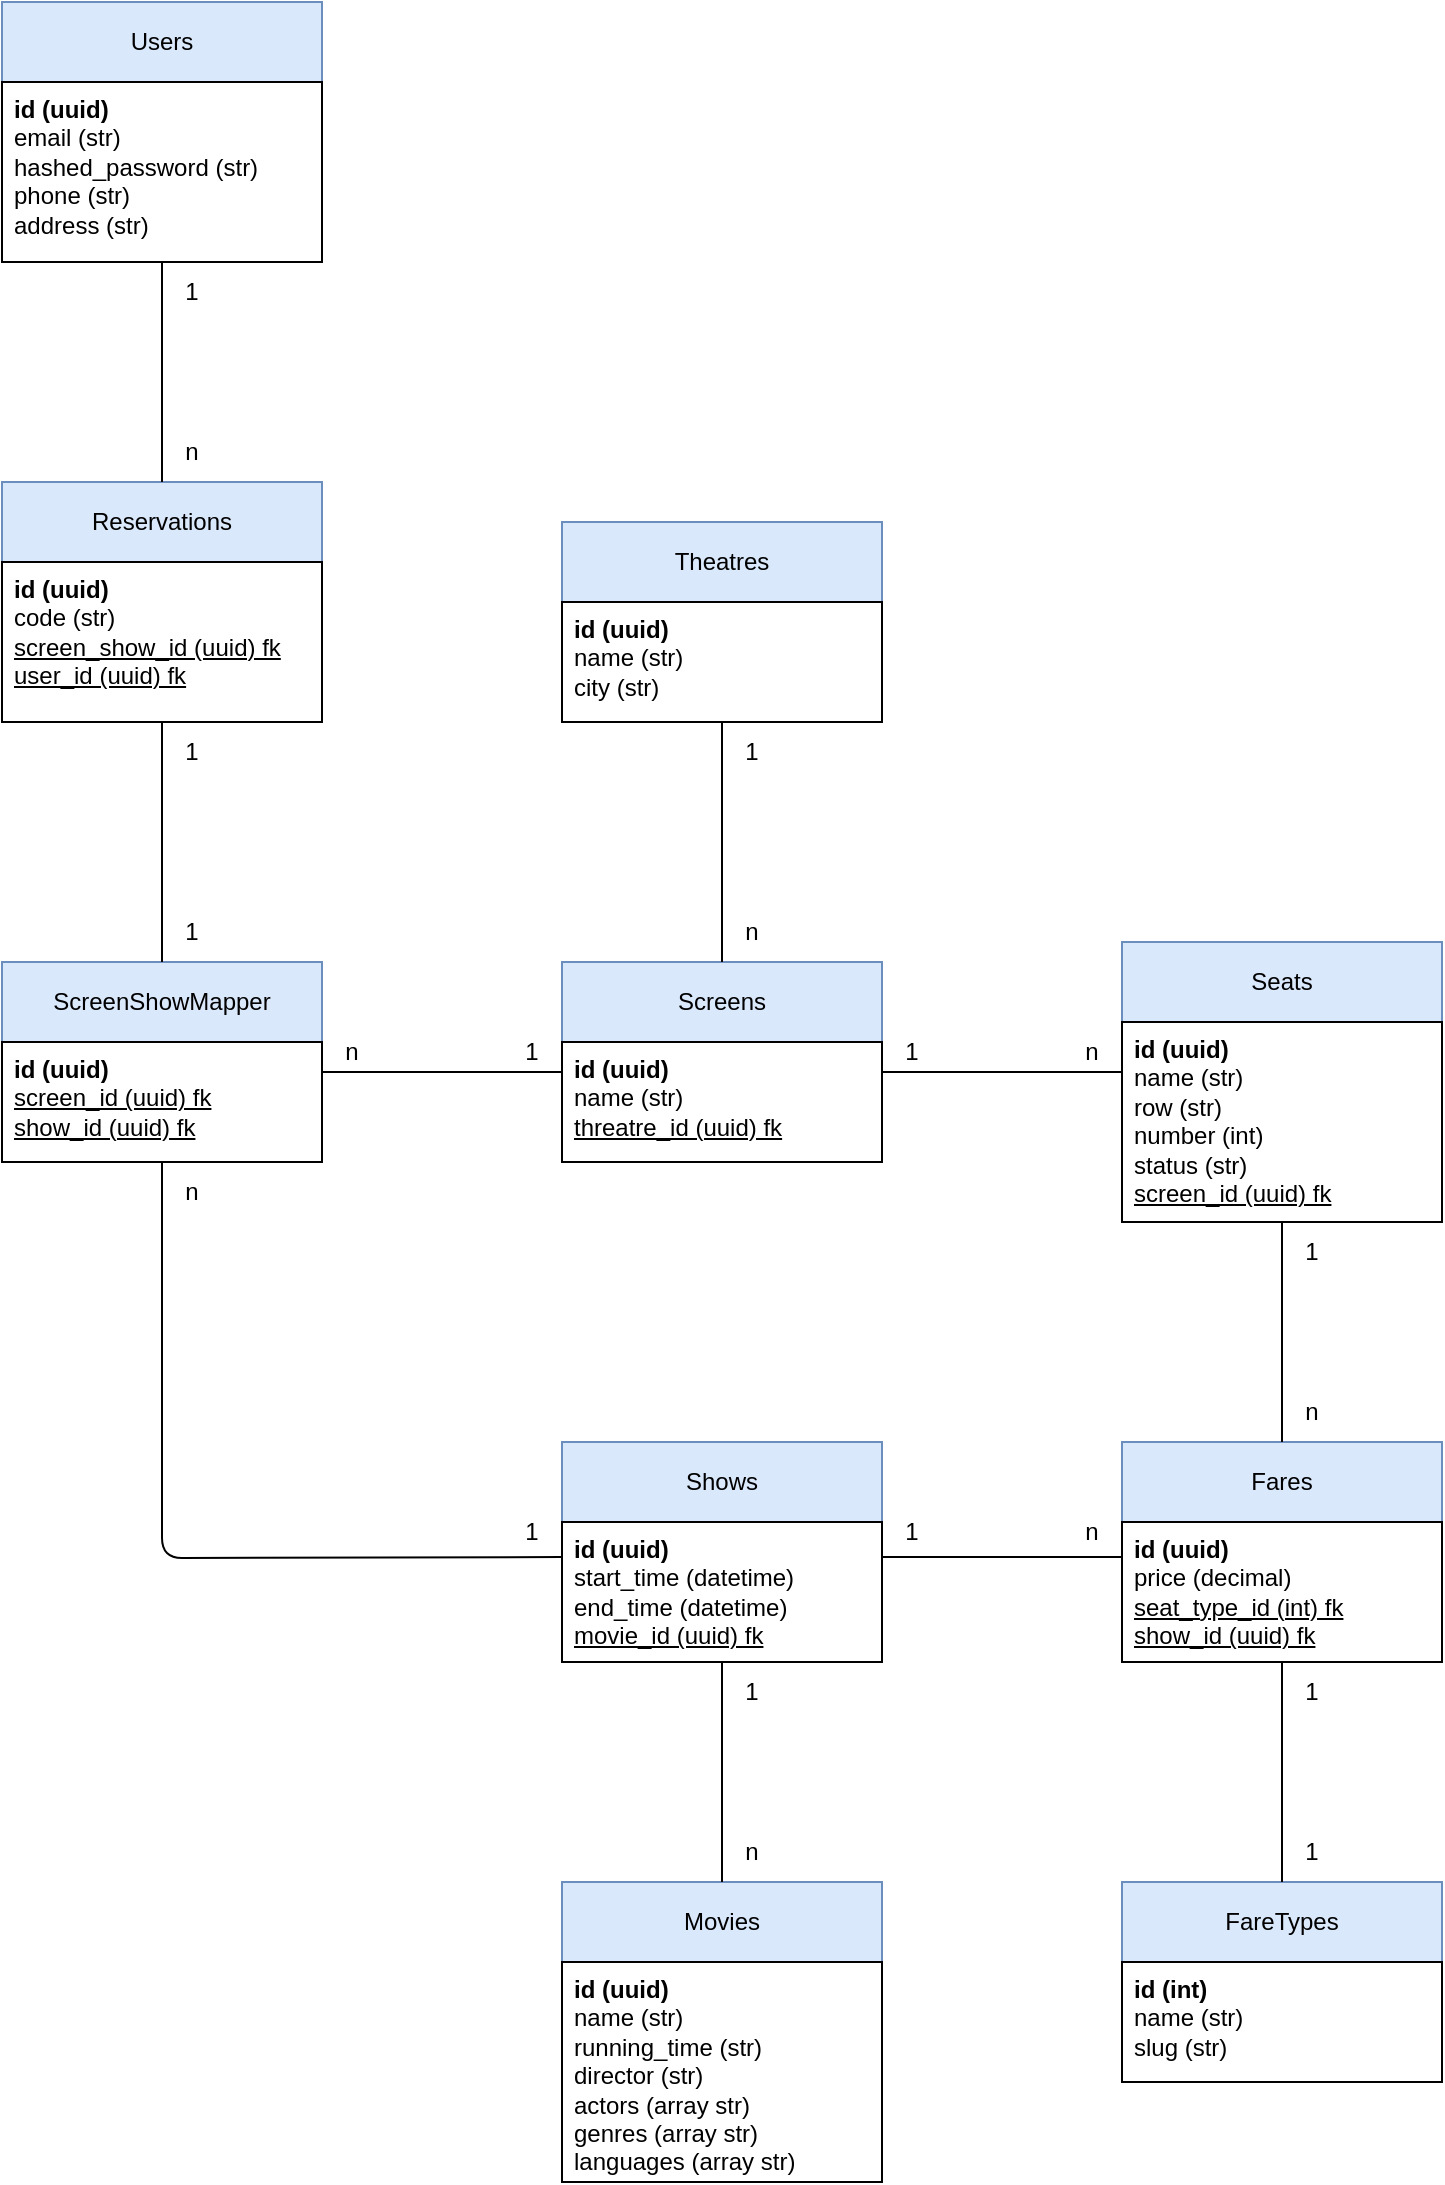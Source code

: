 <mxfile>
    <diagram id="MJeuW75qIckmjCckpiGL" name="Page-1">
        <mxGraphModel dx="1137" dy="685" grid="1" gridSize="10" guides="1" tooltips="1" connect="1" arrows="1" fold="1" page="0" pageScale="1" pageWidth="850" pageHeight="1100" math="0" shadow="0">
            <root>
                <mxCell id="0"/>
                <mxCell id="1" parent="0"/>
                <mxCell id="33" value="Users" style="rounded=0;whiteSpace=wrap;html=1;fillColor=#dae8fc;strokeColor=#6c8ebf;" parent="1" vertex="1">
                    <mxGeometry x="120" y="280" width="160" height="40" as="geometry"/>
                </mxCell>
                <mxCell id="34" value="&lt;b&gt;id (uuid)&lt;br&gt;&lt;/b&gt;email (str)&lt;br&gt;hashed_password (str)&lt;br&gt;phone (str)&lt;br&gt;address (str)" style="rounded=0;whiteSpace=wrap;html=1;align=left;spacingLeft=4;horizontal=1;verticalAlign=top;" parent="1" vertex="1">
                    <mxGeometry x="120" y="320" width="160" height="90" as="geometry"/>
                </mxCell>
                <mxCell id="35" value="Theatres" style="rounded=0;whiteSpace=wrap;html=1;fillColor=#dae8fc;strokeColor=#6c8ebf;" parent="1" vertex="1">
                    <mxGeometry x="400" y="540" width="160" height="40" as="geometry"/>
                </mxCell>
                <mxCell id="36" value="&lt;b&gt;id (uuid)&lt;br&gt;&lt;/b&gt;name (str)&lt;br&gt;city (str)" style="rounded=0;whiteSpace=wrap;html=1;align=left;spacingLeft=4;horizontal=1;verticalAlign=top;" parent="1" vertex="1">
                    <mxGeometry x="400" y="580" width="160" height="60" as="geometry"/>
                </mxCell>
                <mxCell id="37" value="Screens" style="rounded=0;whiteSpace=wrap;html=1;fillColor=#dae8fc;strokeColor=#6c8ebf;" parent="1" vertex="1">
                    <mxGeometry x="400" y="760" width="160" height="40" as="geometry"/>
                </mxCell>
                <mxCell id="38" value="&lt;b&gt;id (uuid)&lt;br&gt;&lt;/b&gt;name (str)&lt;br&gt;&lt;u&gt;threatre_id (uuid) fk&lt;/u&gt;" style="rounded=0;whiteSpace=wrap;html=1;align=left;spacingLeft=4;horizontal=1;verticalAlign=top;" parent="1" vertex="1">
                    <mxGeometry x="400" y="800" width="160" height="60" as="geometry"/>
                </mxCell>
                <mxCell id="39" value="Seats" style="rounded=0;whiteSpace=wrap;html=1;fillColor=#dae8fc;strokeColor=#6c8ebf;" parent="1" vertex="1">
                    <mxGeometry x="680" y="750" width="160" height="40" as="geometry"/>
                </mxCell>
                <mxCell id="40" value="&lt;b&gt;id (uuid)&lt;br&gt;&lt;/b&gt;name (str)&lt;br&gt;row (str)&lt;br&gt;number (int)&lt;br&gt;status (str)&lt;br&gt;&lt;u&gt;screen_id (uuid) fk&lt;/u&gt;" style="rounded=0;whiteSpace=wrap;html=1;align=left;spacingLeft=4;horizontal=1;verticalAlign=top;" parent="1" vertex="1">
                    <mxGeometry x="680" y="790" width="160" height="100" as="geometry"/>
                </mxCell>
                <mxCell id="41" value="Shows" style="rounded=0;whiteSpace=wrap;html=1;fillColor=#dae8fc;strokeColor=#6c8ebf;" parent="1" vertex="1">
                    <mxGeometry x="400" y="1000" width="160" height="40" as="geometry"/>
                </mxCell>
                <mxCell id="42" value="&lt;b&gt;id (uuid)&lt;br&gt;&lt;/b&gt;start_time (datetime)&lt;br&gt;end_time (datetime)&lt;br&gt;&lt;u&gt;movie_id (uuid) fk&lt;/u&gt;" style="rounded=0;whiteSpace=wrap;html=1;align=left;spacingLeft=4;horizontal=1;verticalAlign=top;" parent="1" vertex="1">
                    <mxGeometry x="400" y="1040" width="160" height="70" as="geometry"/>
                </mxCell>
                <mxCell id="43" value="Movies" style="rounded=0;whiteSpace=wrap;html=1;fillColor=#dae8fc;strokeColor=#6c8ebf;" parent="1" vertex="1">
                    <mxGeometry x="400" y="1220" width="160" height="40" as="geometry"/>
                </mxCell>
                <mxCell id="44" value="&lt;b&gt;id (uuid)&lt;br&gt;&lt;/b&gt;name (str)&lt;br&gt;running_time (str)&lt;br&gt;director (str)&lt;br&gt;actors (array str)&lt;br&gt;genres (array str)&lt;br&gt;languages (array str)" style="rounded=0;whiteSpace=wrap;html=1;align=left;spacingLeft=4;horizontal=1;verticalAlign=top;" parent="1" vertex="1">
                    <mxGeometry x="400" y="1260" width="160" height="110" as="geometry"/>
                </mxCell>
                <mxCell id="45" value="Fares" style="rounded=0;whiteSpace=wrap;html=1;fillColor=#dae8fc;strokeColor=#6c8ebf;" vertex="1" parent="1">
                    <mxGeometry x="680" y="1000" width="160" height="40" as="geometry"/>
                </mxCell>
                <mxCell id="46" value="&lt;b&gt;id (uuid)&lt;/b&gt;&lt;br&gt;price (decimal)&lt;br&gt;&lt;u&gt;seat_type_id (int) fk&lt;br&gt;show_id (uuid) fk&lt;/u&gt;" style="rounded=0;whiteSpace=wrap;html=1;align=left;spacingLeft=4;horizontal=1;verticalAlign=top;" vertex="1" parent="1">
                    <mxGeometry x="680" y="1040" width="160" height="70" as="geometry"/>
                </mxCell>
                <mxCell id="47" value="FareTypes" style="rounded=0;whiteSpace=wrap;html=1;fillColor=#dae8fc;strokeColor=#6c8ebf;" vertex="1" parent="1">
                    <mxGeometry x="680" y="1220" width="160" height="40" as="geometry"/>
                </mxCell>
                <mxCell id="48" value="&lt;b&gt;id (int)&lt;br&gt;&lt;/b&gt;name (str)&lt;br&gt;slug (str)" style="rounded=0;whiteSpace=wrap;html=1;align=left;spacingLeft=4;horizontal=1;verticalAlign=top;" vertex="1" parent="1">
                    <mxGeometry x="680" y="1260" width="160" height="60" as="geometry"/>
                </mxCell>
                <mxCell id="54" value="" style="endArrow=none;html=1;exitX=0.5;exitY=1;exitDx=0;exitDy=0;entryX=0.5;entryY=0;entryDx=0;entryDy=0;" edge="1" parent="1" source="36" target="37">
                    <mxGeometry width="50" height="50" relative="1" as="geometry">
                        <mxPoint x="820" y="910" as="sourcePoint"/>
                        <mxPoint x="870" y="860" as="targetPoint"/>
                    </mxGeometry>
                </mxCell>
                <mxCell id="55" value="1" style="text;html=1;strokeColor=none;fillColor=none;align=center;verticalAlign=middle;whiteSpace=wrap;rounded=0;" vertex="1" parent="1">
                    <mxGeometry x="480" y="640" width="30" height="30" as="geometry"/>
                </mxCell>
                <mxCell id="56" value="n" style="text;html=1;strokeColor=none;fillColor=none;align=center;verticalAlign=middle;whiteSpace=wrap;rounded=0;" vertex="1" parent="1">
                    <mxGeometry x="480" y="730" width="30" height="30" as="geometry"/>
                </mxCell>
                <mxCell id="57" value="" style="endArrow=none;html=1;exitX=1;exitY=0.25;exitDx=0;exitDy=0;entryX=0;entryY=0.25;entryDx=0;entryDy=0;" edge="1" parent="1" source="38" target="40">
                    <mxGeometry width="50" height="50" relative="1" as="geometry">
                        <mxPoint x="580" y="780" as="sourcePoint"/>
                        <mxPoint x="630" y="730" as="targetPoint"/>
                    </mxGeometry>
                </mxCell>
                <mxCell id="58" value="1" style="text;html=1;strokeColor=none;fillColor=none;align=center;verticalAlign=middle;whiteSpace=wrap;rounded=0;" vertex="1" parent="1">
                    <mxGeometry x="560" y="790" width="30" height="30" as="geometry"/>
                </mxCell>
                <mxCell id="59" value="n" style="text;html=1;strokeColor=none;fillColor=none;align=center;verticalAlign=middle;whiteSpace=wrap;rounded=0;" vertex="1" parent="1">
                    <mxGeometry x="650" y="790" width="30" height="30" as="geometry"/>
                </mxCell>
                <mxCell id="60" value="" style="endArrow=none;html=1;exitX=0.5;exitY=0;exitDx=0;exitDy=0;entryX=0.5;entryY=1;entryDx=0;entryDy=0;" edge="1" parent="1" source="45" target="40">
                    <mxGeometry width="50" height="50" relative="1" as="geometry">
                        <mxPoint x="750" y="950" as="sourcePoint"/>
                        <mxPoint x="800" y="900" as="targetPoint"/>
                    </mxGeometry>
                </mxCell>
                <mxCell id="61" value="1" style="text;html=1;strokeColor=none;fillColor=none;align=center;verticalAlign=middle;whiteSpace=wrap;rounded=0;" vertex="1" parent="1">
                    <mxGeometry x="760" y="890" width="30" height="30" as="geometry"/>
                </mxCell>
                <mxCell id="62" value="n" style="text;html=1;strokeColor=none;fillColor=none;align=center;verticalAlign=middle;whiteSpace=wrap;rounded=0;" vertex="1" parent="1">
                    <mxGeometry x="760" y="970" width="30" height="30" as="geometry"/>
                </mxCell>
                <mxCell id="63" value="" style="endArrow=none;html=1;exitX=0.5;exitY=0;exitDx=0;exitDy=0;entryX=0.5;entryY=1;entryDx=0;entryDy=0;" edge="1" parent="1" source="47" target="46">
                    <mxGeometry width="50" height="50" relative="1" as="geometry">
                        <mxPoint x="750" y="1120" as="sourcePoint"/>
                        <mxPoint x="800" y="1070" as="targetPoint"/>
                    </mxGeometry>
                </mxCell>
                <mxCell id="64" value="1" style="text;html=1;strokeColor=none;fillColor=none;align=center;verticalAlign=middle;whiteSpace=wrap;rounded=0;" vertex="1" parent="1">
                    <mxGeometry x="760" y="1110" width="30" height="30" as="geometry"/>
                </mxCell>
                <mxCell id="65" value="1" style="text;html=1;strokeColor=none;fillColor=none;align=center;verticalAlign=middle;whiteSpace=wrap;rounded=0;" vertex="1" parent="1">
                    <mxGeometry x="760" y="1190" width="30" height="30" as="geometry"/>
                </mxCell>
                <mxCell id="66" value="" style="endArrow=none;html=1;exitX=1;exitY=0.25;exitDx=0;exitDy=0;entryX=0;entryY=0.25;entryDx=0;entryDy=0;" edge="1" parent="1" source="42" target="46">
                    <mxGeometry width="50" height="50" relative="1" as="geometry">
                        <mxPoint x="530" y="950" as="sourcePoint"/>
                        <mxPoint x="580" y="900" as="targetPoint"/>
                    </mxGeometry>
                </mxCell>
                <mxCell id="67" value="n" style="text;html=1;strokeColor=none;fillColor=none;align=center;verticalAlign=middle;whiteSpace=wrap;rounded=0;" vertex="1" parent="1">
                    <mxGeometry x="650" y="1030" width="30" height="30" as="geometry"/>
                </mxCell>
                <mxCell id="68" value="1" style="text;html=1;strokeColor=none;fillColor=none;align=center;verticalAlign=middle;whiteSpace=wrap;rounded=0;" vertex="1" parent="1">
                    <mxGeometry x="560" y="1030" width="30" height="30" as="geometry"/>
                </mxCell>
                <mxCell id="70" value="1" style="text;html=1;strokeColor=none;fillColor=none;align=center;verticalAlign=middle;whiteSpace=wrap;rounded=0;" vertex="1" parent="1">
                    <mxGeometry x="480" y="1110" width="30" height="30" as="geometry"/>
                </mxCell>
                <mxCell id="71" value="n" style="text;html=1;strokeColor=none;fillColor=none;align=center;verticalAlign=middle;whiteSpace=wrap;rounded=0;" vertex="1" parent="1">
                    <mxGeometry x="480" y="1190" width="30" height="30" as="geometry"/>
                </mxCell>
                <mxCell id="72" value="Reservations" style="rounded=0;whiteSpace=wrap;html=1;fillColor=#dae8fc;strokeColor=#6c8ebf;" vertex="1" parent="1">
                    <mxGeometry x="120" y="520" width="160" height="40" as="geometry"/>
                </mxCell>
                <mxCell id="73" value="&lt;b&gt;id (uuid)&lt;/b&gt;&lt;br&gt;code (str)&lt;br&gt;&lt;u&gt;screen_show_id (uuid) fk&lt;br&gt;user_id (uuid) fk&lt;/u&gt;" style="rounded=0;whiteSpace=wrap;html=1;align=left;spacingLeft=4;horizontal=1;verticalAlign=top;" vertex="1" parent="1">
                    <mxGeometry x="120" y="560" width="160" height="80" as="geometry"/>
                </mxCell>
                <mxCell id="74" value="" style="endArrow=none;html=1;exitX=0.5;exitY=0;exitDx=0;exitDy=0;entryX=0.5;entryY=1;entryDx=0;entryDy=0;" edge="1" parent="1" source="43" target="42">
                    <mxGeometry width="50" height="50" relative="1" as="geometry">
                        <mxPoint x="430" y="1050" as="sourcePoint"/>
                        <mxPoint x="460" y="1140" as="targetPoint"/>
                    </mxGeometry>
                </mxCell>
                <mxCell id="75" value="ScreenShowMapper" style="rounded=0;whiteSpace=wrap;html=1;fillColor=#dae8fc;strokeColor=#6c8ebf;" vertex="1" parent="1">
                    <mxGeometry x="120" y="760" width="160" height="40" as="geometry"/>
                </mxCell>
                <mxCell id="76" value="&lt;b&gt;id (uuid)&lt;br&gt;&lt;/b&gt;&lt;u&gt;screen_id (uuid) fk&lt;br&gt;show_id (uuid) fk&lt;/u&gt;" style="rounded=0;whiteSpace=wrap;html=1;align=left;spacingLeft=4;horizontal=1;verticalAlign=top;" vertex="1" parent="1">
                    <mxGeometry x="120" y="800" width="160" height="60" as="geometry"/>
                </mxCell>
                <mxCell id="77" value="" style="endArrow=none;html=1;exitX=0;exitY=0.25;exitDx=0;exitDy=0;entryX=1;entryY=0.25;entryDx=0;entryDy=0;" edge="1" parent="1" source="38" target="76">
                    <mxGeometry width="50" height="50" relative="1" as="geometry">
                        <mxPoint x="430" y="850" as="sourcePoint"/>
                        <mxPoint x="480" y="800" as="targetPoint"/>
                    </mxGeometry>
                </mxCell>
                <mxCell id="78" value="n" style="text;html=1;strokeColor=none;fillColor=none;align=center;verticalAlign=middle;whiteSpace=wrap;rounded=0;" vertex="1" parent="1">
                    <mxGeometry x="280" y="790" width="30" height="30" as="geometry"/>
                </mxCell>
                <mxCell id="79" value="1" style="text;html=1;strokeColor=none;fillColor=none;align=center;verticalAlign=middle;whiteSpace=wrap;rounded=0;" vertex="1" parent="1">
                    <mxGeometry x="370" y="790" width="30" height="30" as="geometry"/>
                </mxCell>
                <mxCell id="80" value="" style="endArrow=none;html=1;exitX=0.5;exitY=1;exitDx=0;exitDy=0;entryX=0;entryY=0.25;entryDx=0;entryDy=0;" edge="1" parent="1" source="76" target="42">
                    <mxGeometry width="50" height="50" relative="1" as="geometry">
                        <mxPoint x="430" y="850" as="sourcePoint"/>
                        <mxPoint x="480" y="800" as="targetPoint"/>
                        <Array as="points">
                            <mxPoint x="200" y="1058"/>
                        </Array>
                    </mxGeometry>
                </mxCell>
                <mxCell id="81" value="n" style="text;html=1;strokeColor=none;fillColor=none;align=center;verticalAlign=middle;whiteSpace=wrap;rounded=0;" vertex="1" parent="1">
                    <mxGeometry x="200" y="860" width="30" height="30" as="geometry"/>
                </mxCell>
                <mxCell id="82" value="1" style="text;html=1;strokeColor=none;fillColor=none;align=center;verticalAlign=middle;whiteSpace=wrap;rounded=0;" vertex="1" parent="1">
                    <mxGeometry x="370" y="1030" width="30" height="30" as="geometry"/>
                </mxCell>
                <mxCell id="83" value="" style="endArrow=none;html=1;exitX=0.5;exitY=0;exitDx=0;exitDy=0;entryX=0.5;entryY=1;entryDx=0;entryDy=0;" edge="1" parent="1" source="75" target="73">
                    <mxGeometry width="50" height="50" relative="1" as="geometry">
                        <mxPoint x="430" y="650" as="sourcePoint"/>
                        <mxPoint x="480" y="600" as="targetPoint"/>
                    </mxGeometry>
                </mxCell>
                <mxCell id="84" value="1" style="text;html=1;strokeColor=none;fillColor=none;align=center;verticalAlign=middle;whiteSpace=wrap;rounded=0;" vertex="1" parent="1">
                    <mxGeometry x="200" y="640" width="30" height="30" as="geometry"/>
                </mxCell>
                <mxCell id="85" value="1" style="text;html=1;strokeColor=none;fillColor=none;align=center;verticalAlign=middle;whiteSpace=wrap;rounded=0;" vertex="1" parent="1">
                    <mxGeometry x="200" y="730" width="30" height="30" as="geometry"/>
                </mxCell>
                <mxCell id="86" value="" style="endArrow=none;html=1;entryX=0.5;entryY=1;entryDx=0;entryDy=0;exitX=0.5;exitY=0;exitDx=0;exitDy=0;" edge="1" parent="1" source="72" target="34">
                    <mxGeometry width="50" height="50" relative="1" as="geometry">
                        <mxPoint x="180" y="560" as="sourcePoint"/>
                        <mxPoint x="230" y="510" as="targetPoint"/>
                    </mxGeometry>
                </mxCell>
                <mxCell id="87" value="1" style="text;html=1;strokeColor=none;fillColor=none;align=center;verticalAlign=middle;whiteSpace=wrap;rounded=0;" vertex="1" parent="1">
                    <mxGeometry x="200" y="410" width="30" height="30" as="geometry"/>
                </mxCell>
                <mxCell id="88" value="n" style="text;html=1;strokeColor=none;fillColor=none;align=center;verticalAlign=middle;whiteSpace=wrap;rounded=0;" vertex="1" parent="1">
                    <mxGeometry x="200" y="490" width="30" height="30" as="geometry"/>
                </mxCell>
            </root>
        </mxGraphModel>
    </diagram>
</mxfile>